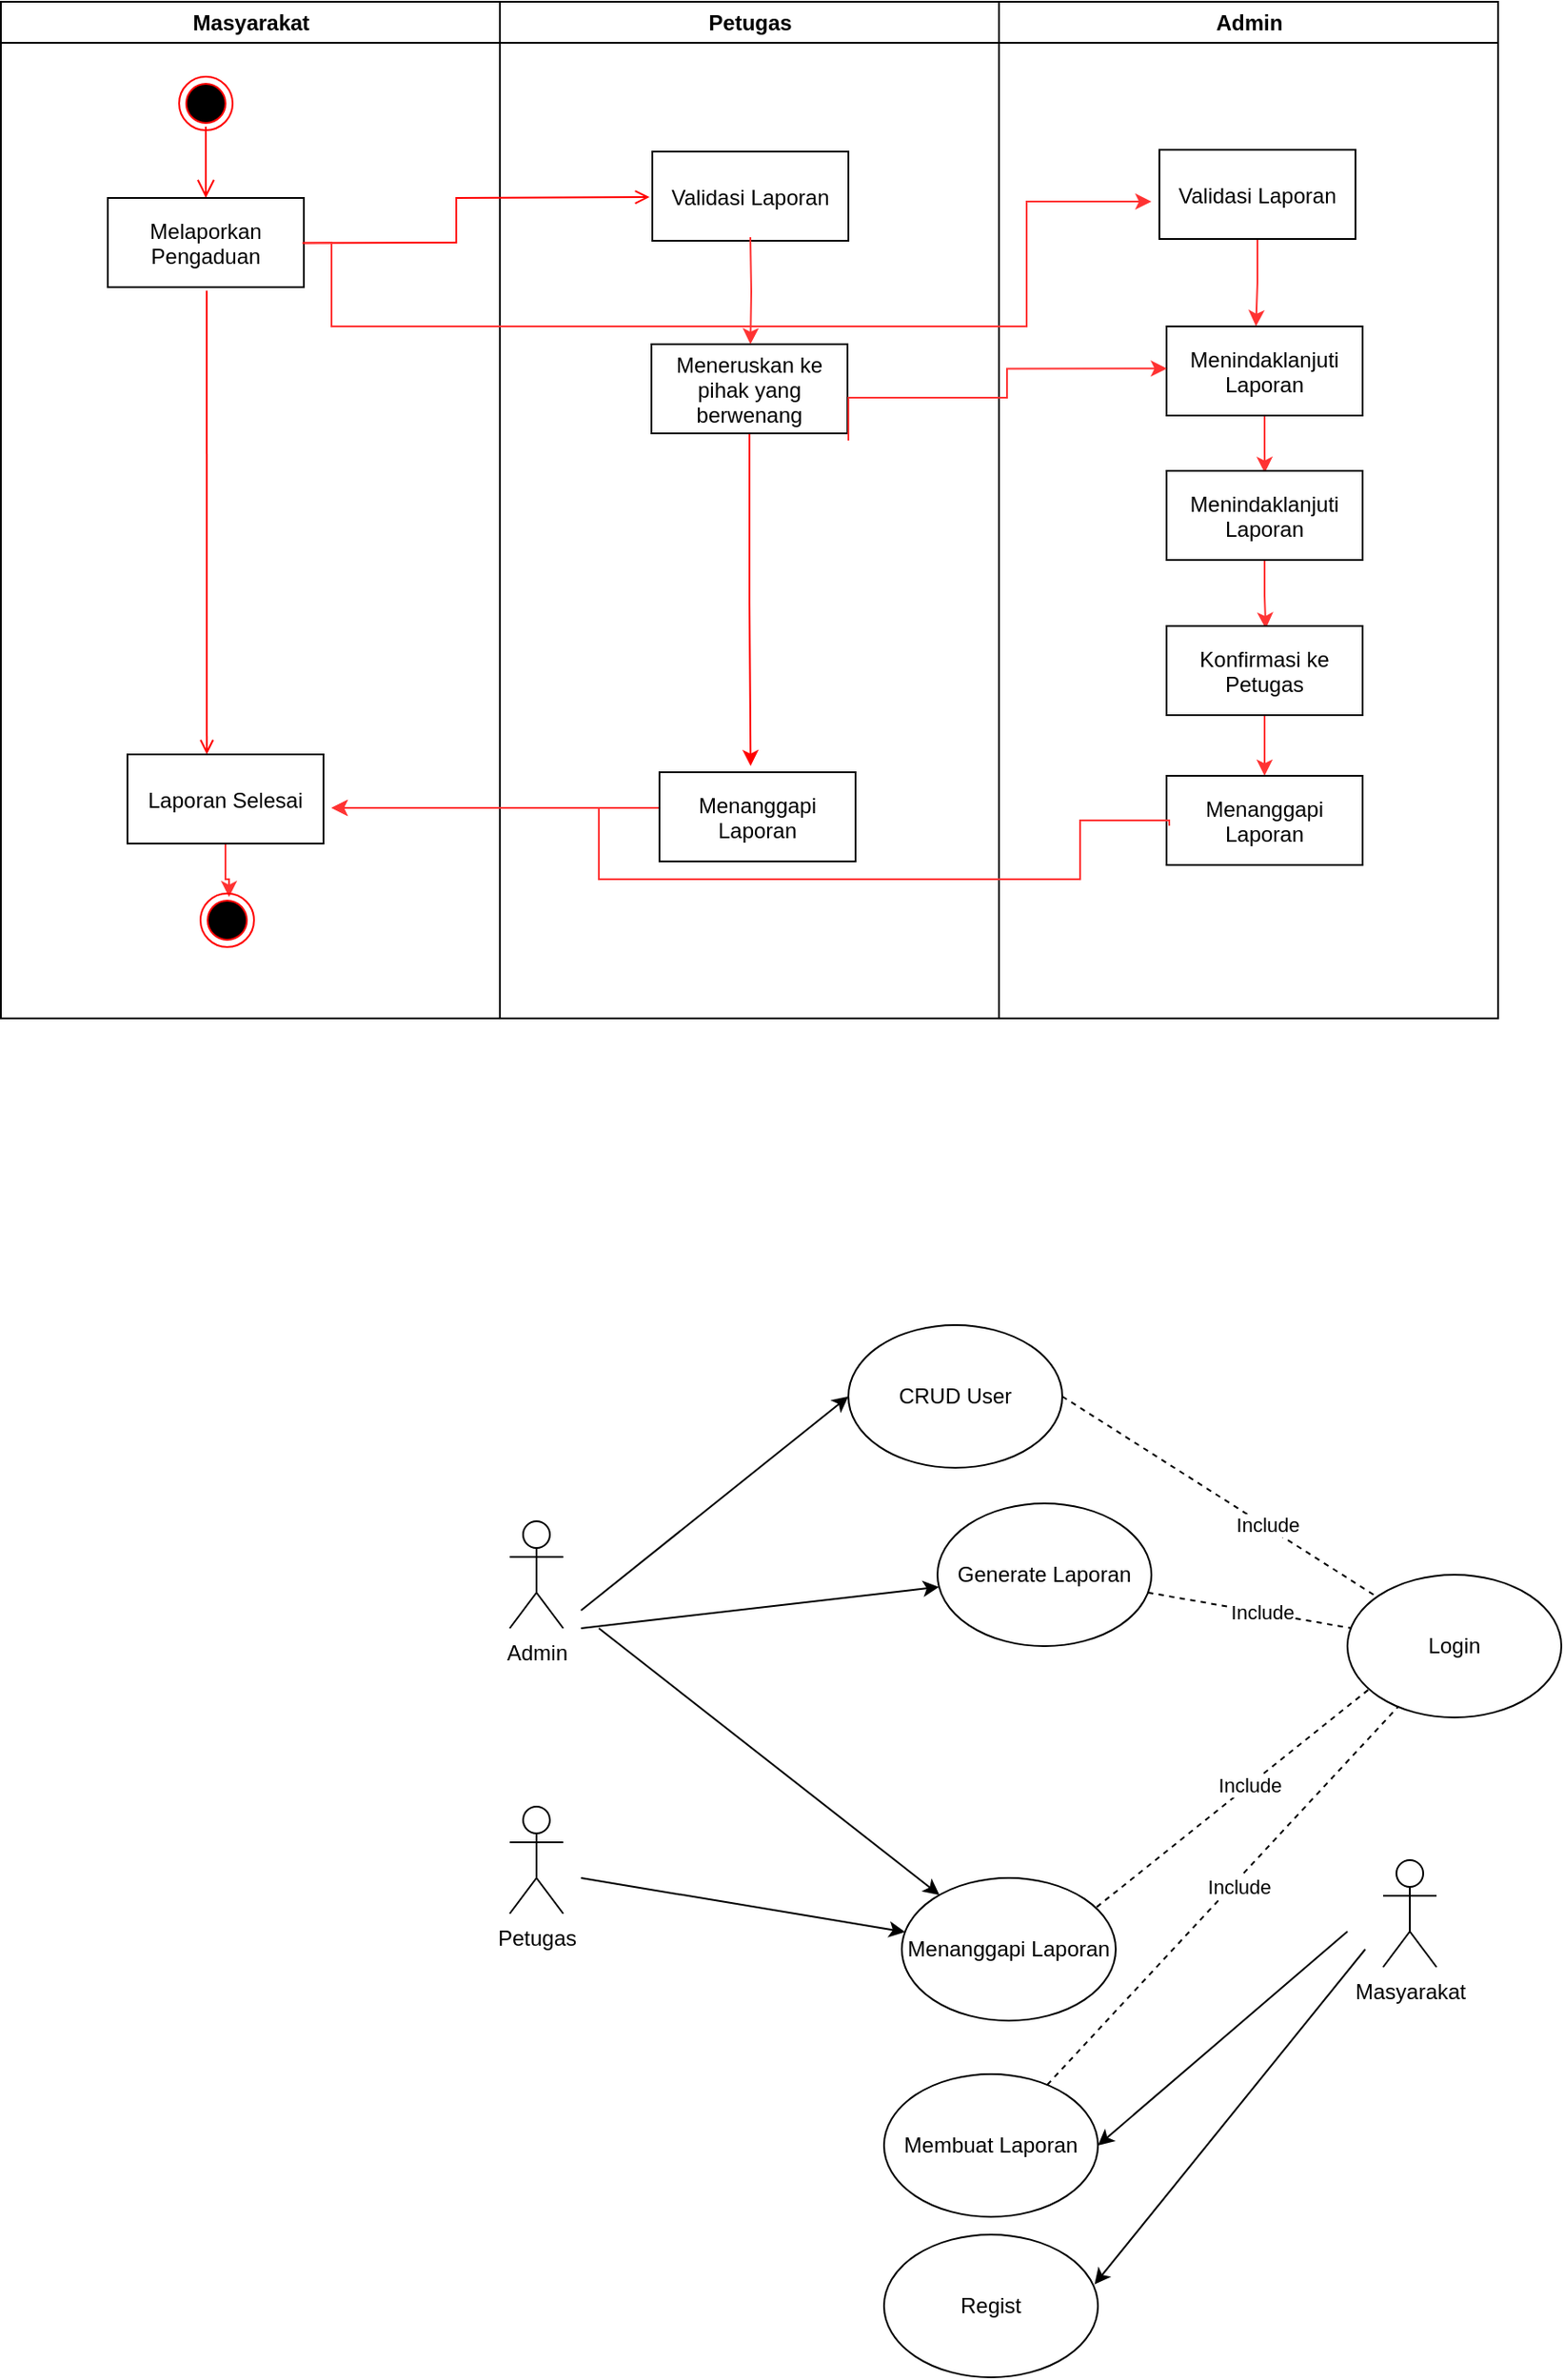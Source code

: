 <mxfile version="21.0.8" type="device"><diagram name="Page-1" id="e7e014a7-5840-1c2e-5031-d8a46d1fe8dd"><mxGraphModel dx="828" dy="516" grid="1" gridSize="10" guides="1" tooltips="1" connect="1" arrows="1" fold="1" page="1" pageScale="1" pageWidth="1169" pageHeight="826" background="none" math="0" shadow="0"><root><mxCell id="0"/><mxCell id="1" parent="0"/><mxCell id="2" value="Masyarakat" style="swimlane;whiteSpace=wrap" parent="1" vertex="1"><mxGeometry x="164.5" y="128" width="280" height="570" as="geometry"/></mxCell><mxCell id="6" value="" style="edgeStyle=elbowEdgeStyle;elbow=horizontal;verticalAlign=bottom;endArrow=open;endSize=8;strokeColor=#FF0000;endFill=1;rounded=0" parent="2" target="7" edge="1"><mxGeometry x="100" y="40" as="geometry"><mxPoint x="115" y="110" as="targetPoint"/><mxPoint x="115" y="70" as="sourcePoint"/></mxGeometry></mxCell><mxCell id="7" value="Melaporkan&#10;Pengaduan" style="" parent="2" vertex="1"><mxGeometry x="60" y="110" width="110" height="50" as="geometry"/></mxCell><mxCell id="9" value="" style="endArrow=open;strokeColor=#FF0000;endFill=1;rounded=0;entryX=0.405;entryY=0;entryDx=0;entryDy=0;entryPerimeter=0;" parent="2" target="n3EVgNXBQCg800Yk-8nn-62" edge="1"><mxGeometry relative="1" as="geometry"><mxPoint x="115.5" y="162" as="sourcePoint"/><mxPoint x="115.5" y="232" as="targetPoint"/></mxGeometry></mxCell><mxCell id="38" value="" style="ellipse;shape=endState;fillColor=#000000;strokeColor=#ff0000" parent="2" vertex="1"><mxGeometry x="100" y="42" width="30" height="30" as="geometry"/></mxCell><mxCell id="n3EVgNXBQCg800Yk-8nn-72" style="edgeStyle=orthogonalEdgeStyle;rounded=0;orthogonalLoop=1;jettySize=auto;html=1;entryX=0.533;entryY=0.067;entryDx=0;entryDy=0;entryPerimeter=0;strokeColor=#FF3333;" edge="1" parent="2" source="n3EVgNXBQCg800Yk-8nn-62" target="n3EVgNXBQCg800Yk-8nn-65"><mxGeometry relative="1" as="geometry"/></mxCell><mxCell id="n3EVgNXBQCg800Yk-8nn-62" value="Laporan Selesai" style="" vertex="1" parent="2"><mxGeometry x="71" y="422" width="110" height="50" as="geometry"/></mxCell><mxCell id="n3EVgNXBQCg800Yk-8nn-65" value="" style="ellipse;shape=endState;fillColor=#000000;strokeColor=#ff0000" vertex="1" parent="2"><mxGeometry x="112" y="500" width="30" height="30" as="geometry"/></mxCell><mxCell id="3" value="Petugas" style="swimlane;whiteSpace=wrap" parent="1" vertex="1"><mxGeometry x="444.5" y="128" width="280" height="570" as="geometry"/></mxCell><mxCell id="n3EVgNXBQCg800Yk-8nn-73" style="edgeStyle=orthogonalEdgeStyle;rounded=0;orthogonalLoop=1;jettySize=auto;html=1;strokeColor=#FF0000;entryX=0.465;entryY=-0.069;entryDx=0;entryDy=0;entryPerimeter=0;" edge="1" parent="3" source="16" target="n3EVgNXBQCg800Yk-8nn-60"><mxGeometry relative="1" as="geometry"><mxPoint x="140" y="422" as="targetPoint"/></mxGeometry></mxCell><mxCell id="16" value="Meneruskan ke&#10;pihak yang&#10;berwenang" style="" parent="3" vertex="1"><mxGeometry x="85" y="192" width="110" height="50" as="geometry"/></mxCell><mxCell id="n3EVgNXBQCg800Yk-8nn-70" style="edgeStyle=orthogonalEdgeStyle;rounded=0;orthogonalLoop=1;jettySize=auto;html=1;strokeColor=#FF3333;" edge="1" parent="3"><mxGeometry relative="1" as="geometry"><mxPoint x="-94.5" y="452" as="targetPoint"/><mxPoint x="144.5" y="452" as="sourcePoint"/><Array as="points"><mxPoint x="-2" y="452"/></Array></mxGeometry></mxCell><mxCell id="n3EVgNXBQCg800Yk-8nn-60" value="Menanggapi&#10;Laporan" style="" vertex="1" parent="3"><mxGeometry x="89.5" y="432" width="110" height="50" as="geometry"/></mxCell><mxCell id="4" value="Admin" style="swimlane;whiteSpace=wrap;startSize=23;" parent="1" vertex="1"><mxGeometry x="724.5" y="128" width="280" height="570" as="geometry"/></mxCell><mxCell id="n3EVgNXBQCg800Yk-8nn-67" style="edgeStyle=orthogonalEdgeStyle;rounded=0;orthogonalLoop=1;jettySize=auto;html=1;entryX=0.456;entryY=-0.001;entryDx=0;entryDy=0;entryPerimeter=0;strokeColor=#FF3333;" edge="1" parent="4" source="33" target="n3EVgNXBQCg800Yk-8nn-47"><mxGeometry relative="1" as="geometry"/></mxCell><mxCell id="33" value="Validasi Laporan" style="" parent="4" vertex="1"><mxGeometry x="90" y="83" width="110" height="50" as="geometry"/></mxCell><mxCell id="15" value="Validasi Laporan" style="" parent="4" vertex="1"><mxGeometry x="-194.5" y="84" width="110" height="50" as="geometry"/></mxCell><mxCell id="n3EVgNXBQCg800Yk-8nn-68" style="edgeStyle=orthogonalEdgeStyle;rounded=0;orthogonalLoop=1;jettySize=auto;html=1;entryX=0.501;entryY=0.023;entryDx=0;entryDy=0;entryPerimeter=0;strokeColor=#FF3333;" edge="1" parent="4" source="n3EVgNXBQCg800Yk-8nn-47" target="n3EVgNXBQCg800Yk-8nn-51"><mxGeometry relative="1" as="geometry"/></mxCell><mxCell id="n3EVgNXBQCg800Yk-8nn-47" value="Menindaklanjuti&#10;Laporan" style="" vertex="1" parent="4"><mxGeometry x="94" y="182" width="110" height="50" as="geometry"/></mxCell><mxCell id="n3EVgNXBQCg800Yk-8nn-56" style="edgeStyle=orthogonalEdgeStyle;rounded=0;orthogonalLoop=1;jettySize=auto;html=1;entryX=0.506;entryY=0.029;entryDx=0;entryDy=0;entryPerimeter=0;strokeColor=#FF3333;" edge="1" parent="4" source="n3EVgNXBQCg800Yk-8nn-51" target="n3EVgNXBQCg800Yk-8nn-54"><mxGeometry relative="1" as="geometry"/></mxCell><mxCell id="n3EVgNXBQCg800Yk-8nn-51" value="Menindaklanjuti&#10;Laporan" style="" vertex="1" parent="4"><mxGeometry x="94" y="263" width="110" height="50" as="geometry"/></mxCell><mxCell id="n3EVgNXBQCg800Yk-8nn-59" style="edgeStyle=orthogonalEdgeStyle;rounded=0;orthogonalLoop=1;jettySize=auto;html=1;entryX=0.5;entryY=0;entryDx=0;entryDy=0;entryPerimeter=0;strokeColor=#FF3333;" edge="1" parent="4" source="n3EVgNXBQCg800Yk-8nn-54" target="n3EVgNXBQCg800Yk-8nn-57"><mxGeometry relative="1" as="geometry"/></mxCell><mxCell id="n3EVgNXBQCg800Yk-8nn-54" value="Konfirmasi ke&#10;Petugas" style="" vertex="1" parent="4"><mxGeometry x="94" y="350" width="110" height="50" as="geometry"/></mxCell><mxCell id="n3EVgNXBQCg800Yk-8nn-57" value="Menanggapi&#10;Laporan" style="" vertex="1" parent="4"><mxGeometry x="94" y="434" width="110" height="50" as="geometry"/></mxCell><mxCell id="n3EVgNXBQCg800Yk-8nn-41" value="" style="endArrow=open;strokeColor=#FF0000;endFill=1;rounded=0;exitX=0.993;exitY=0.506;exitDx=0;exitDy=0;exitPerimeter=0;entryX=-0.014;entryY=0.511;entryDx=0;entryDy=0;entryPerimeter=0;" edge="1" parent="1" source="7" target="15"><mxGeometry relative="1" as="geometry"><mxPoint x="334.39" y="261.25" as="sourcePoint"/><mxPoint x="519.5" y="264" as="targetPoint"/><Array as="points"><mxPoint x="420" y="263"/><mxPoint x="420" y="238"/></Array></mxGeometry></mxCell><mxCell id="n3EVgNXBQCg800Yk-8nn-46" value="" style="endArrow=classic;html=1;rounded=0;fillColor=#f9f7ed;strokeColor=#FF3333;exitX=1.001;exitY=0.505;exitDx=0;exitDy=0;exitPerimeter=0;" edge="1" parent="1" source="7"><mxGeometry width="50" height="50" relative="1" as="geometry"><mxPoint x="340" y="270" as="sourcePoint"/><mxPoint x="810" y="240" as="targetPoint"/><Array as="points"><mxPoint x="350" y="263"/><mxPoint x="350" y="310"/><mxPoint x="740" y="310"/><mxPoint x="740" y="240"/></Array></mxGeometry></mxCell><mxCell id="n3EVgNXBQCg800Yk-8nn-50" style="edgeStyle=orthogonalEdgeStyle;rounded=0;orthogonalLoop=1;jettySize=auto;html=1;entryX=0.002;entryY=0.473;entryDx=0;entryDy=0;entryPerimeter=0;strokeColor=#FF3333;" edge="1" parent="1" target="n3EVgNXBQCg800Yk-8nn-47"><mxGeometry relative="1" as="geometry"><mxPoint x="640" y="374" as="sourcePoint"/><Array as="points"><mxPoint x="640" y="350"/><mxPoint x="729" y="350"/><mxPoint x="729" y="334"/></Array></mxGeometry></mxCell><mxCell id="n3EVgNXBQCg800Yk-8nn-66" style="edgeStyle=orthogonalEdgeStyle;rounded=0;orthogonalLoop=1;jettySize=auto;html=1;entryX=0.505;entryY=0;entryDx=0;entryDy=0;entryPerimeter=0;strokeColor=#FF3333;" edge="1" parent="1" target="16"><mxGeometry relative="1" as="geometry"><mxPoint x="585" y="260" as="sourcePoint"/></mxGeometry></mxCell><mxCell id="n3EVgNXBQCg800Yk-8nn-69" style="edgeStyle=orthogonalEdgeStyle;rounded=0;orthogonalLoop=1;jettySize=auto;html=1;exitX=0.014;exitY=0.56;exitDx=0;exitDy=0;exitPerimeter=0;strokeColor=#FF3333;" edge="1" parent="1" source="n3EVgNXBQCg800Yk-8nn-57"><mxGeometry relative="1" as="geometry"><mxPoint x="350" y="580" as="targetPoint"/><Array as="points"><mxPoint x="820" y="587"/><mxPoint x="770" y="587"/><mxPoint x="770" y="620"/><mxPoint x="500" y="620"/><mxPoint x="500" y="580"/></Array></mxGeometry></mxCell><mxCell id="n3EVgNXBQCg800Yk-8nn-97" value="Admin" style="shape=umlActor;verticalLabelPosition=bottom;verticalAlign=top;html=1;outlineConnect=0;" vertex="1" parent="1"><mxGeometry x="450" y="980" width="30" height="60" as="geometry"/></mxCell><mxCell id="n3EVgNXBQCg800Yk-8nn-98" value="Petugas" style="shape=umlActor;verticalLabelPosition=bottom;verticalAlign=top;html=1;outlineConnect=0;" vertex="1" parent="1"><mxGeometry x="450" y="1140" width="30" height="60" as="geometry"/></mxCell><mxCell id="n3EVgNXBQCg800Yk-8nn-99" value="Masyarakat" style="shape=umlActor;verticalLabelPosition=bottom;verticalAlign=top;html=1;outlineConnect=0;" vertex="1" parent="1"><mxGeometry x="940" y="1170" width="30" height="60" as="geometry"/></mxCell><mxCell id="n3EVgNXBQCg800Yk-8nn-104" value="Membuat Laporan" style="ellipse;whiteSpace=wrap;html=1;" vertex="1" parent="1"><mxGeometry x="660" y="1290" width="120" height="80" as="geometry"/></mxCell><mxCell id="n3EVgNXBQCg800Yk-8nn-105" value="Generate Laporan" style="ellipse;whiteSpace=wrap;html=1;" vertex="1" parent="1"><mxGeometry x="690" y="970" width="120" height="80" as="geometry"/></mxCell><mxCell id="n3EVgNXBQCg800Yk-8nn-106" value="CRUD User" style="ellipse;whiteSpace=wrap;html=1;" vertex="1" parent="1"><mxGeometry x="640" y="870" width="120" height="80" as="geometry"/></mxCell><mxCell id="n3EVgNXBQCg800Yk-8nn-107" value="Login" style="ellipse;whiteSpace=wrap;html=1;" vertex="1" parent="1"><mxGeometry x="920" y="1010" width="120" height="80" as="geometry"/></mxCell><mxCell id="n3EVgNXBQCg800Yk-8nn-108" value="Regist" style="ellipse;whiteSpace=wrap;html=1;" vertex="1" parent="1"><mxGeometry x="660" y="1380" width="120" height="80" as="geometry"/></mxCell><mxCell id="n3EVgNXBQCg800Yk-8nn-117" value="" style="endArrow=classic;html=1;rounded=0;entryX=0;entryY=0.5;entryDx=0;entryDy=0;" edge="1" parent="1" target="n3EVgNXBQCg800Yk-8nn-106"><mxGeometry width="50" height="50" relative="1" as="geometry"><mxPoint x="490" y="1030" as="sourcePoint"/><mxPoint x="540" y="980" as="targetPoint"/></mxGeometry></mxCell><mxCell id="n3EVgNXBQCg800Yk-8nn-119" value="" style="endArrow=classic;html=1;rounded=0;" edge="1" parent="1" target="n3EVgNXBQCg800Yk-8nn-132"><mxGeometry width="50" height="50" relative="1" as="geometry"><mxPoint x="490" y="1180" as="sourcePoint"/><mxPoint x="540" y="1130" as="targetPoint"/></mxGeometry></mxCell><mxCell id="n3EVgNXBQCg800Yk-8nn-120" value="" style="endArrow=classic;html=1;rounded=0;" edge="1" parent="1" target="n3EVgNXBQCg800Yk-8nn-105"><mxGeometry width="50" height="50" relative="1" as="geometry"><mxPoint x="490" y="1040" as="sourcePoint"/><mxPoint x="540" y="990" as="targetPoint"/></mxGeometry></mxCell><mxCell id="n3EVgNXBQCg800Yk-8nn-127" value="" style="endArrow=classic;html=1;rounded=0;entryX=1;entryY=0.5;entryDx=0;entryDy=0;" edge="1" parent="1" target="n3EVgNXBQCg800Yk-8nn-104"><mxGeometry width="50" height="50" relative="1" as="geometry"><mxPoint x="920" y="1210" as="sourcePoint"/><mxPoint x="790" y="1290" as="targetPoint"/></mxGeometry></mxCell><mxCell id="n3EVgNXBQCg800Yk-8nn-128" value="" style="endArrow=classic;html=1;rounded=0;entryX=0.984;entryY=0.349;entryDx=0;entryDy=0;entryPerimeter=0;" edge="1" parent="1" target="n3EVgNXBQCg800Yk-8nn-108"><mxGeometry width="50" height="50" relative="1" as="geometry"><mxPoint x="930" y="1220" as="sourcePoint"/><mxPoint x="800" y="1300" as="targetPoint"/></mxGeometry></mxCell><mxCell id="n3EVgNXBQCg800Yk-8nn-129" value="" style="endArrow=none;dashed=1;html=1;rounded=0;strokeColor=#000000;" edge="1" parent="1" source="n3EVgNXBQCg800Yk-8nn-104" target="n3EVgNXBQCg800Yk-8nn-107"><mxGeometry width="50" height="50" relative="1" as="geometry"><mxPoint x="930" y="1200" as="sourcePoint"/><mxPoint x="730" y="1130" as="targetPoint"/><Array as="points"><mxPoint x="850" y="1190"/></Array></mxGeometry></mxCell><mxCell id="n3EVgNXBQCg800Yk-8nn-141" value="Include" style="edgeLabel;html=1;align=center;verticalAlign=middle;resizable=0;points=[];" vertex="1" connectable="0" parent="n3EVgNXBQCg800Yk-8nn-129"><mxGeometry x="0.065" y="-3" relative="1" as="geometry"><mxPoint as="offset"/></mxGeometry></mxCell><mxCell id="n3EVgNXBQCg800Yk-8nn-132" value="Menanggapi Laporan" style="ellipse;whiteSpace=wrap;html=1;" vertex="1" parent="1"><mxGeometry x="670" y="1180" width="120" height="80" as="geometry"/></mxCell><mxCell id="n3EVgNXBQCg800Yk-8nn-133" value="" style="endArrow=none;dashed=1;html=1;rounded=0;" edge="1" parent="1" source="n3EVgNXBQCg800Yk-8nn-105" target="n3EVgNXBQCg800Yk-8nn-107"><mxGeometry width="50" height="50" relative="1" as="geometry"><mxPoint x="490" y="1040" as="sourcePoint"/><mxPoint x="730" y="1130" as="targetPoint"/></mxGeometry></mxCell><mxCell id="n3EVgNXBQCg800Yk-8nn-136" value="Include" style="edgeLabel;html=1;align=center;verticalAlign=middle;resizable=0;points=[];" vertex="1" connectable="0" parent="n3EVgNXBQCg800Yk-8nn-133"><mxGeometry x="0.119" relative="1" as="geometry"><mxPoint as="offset"/></mxGeometry></mxCell><mxCell id="n3EVgNXBQCg800Yk-8nn-134" value="" style="endArrow=none;dashed=1;html=1;rounded=0;exitX=1;exitY=0.5;exitDx=0;exitDy=0;" edge="1" parent="1" source="n3EVgNXBQCg800Yk-8nn-106" target="n3EVgNXBQCg800Yk-8nn-107"><mxGeometry width="50" height="50" relative="1" as="geometry"><mxPoint x="490" y="1190" as="sourcePoint"/><mxPoint x="730" y="1130" as="targetPoint"/></mxGeometry></mxCell><mxCell id="n3EVgNXBQCg800Yk-8nn-137" value="Include" style="edgeLabel;html=1;align=center;verticalAlign=middle;resizable=0;points=[];" vertex="1" connectable="0" parent="n3EVgNXBQCg800Yk-8nn-134"><mxGeometry x="0.291" y="1" relative="1" as="geometry"><mxPoint as="offset"/></mxGeometry></mxCell><mxCell id="n3EVgNXBQCg800Yk-8nn-135" value="" style="endArrow=classic;html=1;rounded=0;" edge="1" parent="1" target="n3EVgNXBQCg800Yk-8nn-132"><mxGeometry width="50" height="50" relative="1" as="geometry"><mxPoint x="500" y="1040" as="sourcePoint"/><mxPoint x="670" y="1058" as="targetPoint"/></mxGeometry></mxCell><mxCell id="n3EVgNXBQCg800Yk-8nn-139" value="" style="endArrow=none;dashed=1;html=1;rounded=0;exitX=0.911;exitY=0.204;exitDx=0;exitDy=0;exitPerimeter=0;entryX=0.106;entryY=0.796;entryDx=0;entryDy=0;entryPerimeter=0;" edge="1" parent="1" source="n3EVgNXBQCg800Yk-8nn-132" target="n3EVgNXBQCg800Yk-8nn-107"><mxGeometry width="50" height="50" relative="1" as="geometry"><mxPoint x="809" y="1043" as="sourcePoint"/><mxPoint x="921" y="1097" as="targetPoint"/></mxGeometry></mxCell><mxCell id="n3EVgNXBQCg800Yk-8nn-140" value="Include" style="edgeLabel;html=1;align=center;verticalAlign=middle;resizable=0;points=[];" vertex="1" connectable="0" parent="n3EVgNXBQCg800Yk-8nn-139"><mxGeometry x="0.119" relative="1" as="geometry"><mxPoint as="offset"/></mxGeometry></mxCell></root></mxGraphModel></diagram></mxfile>
